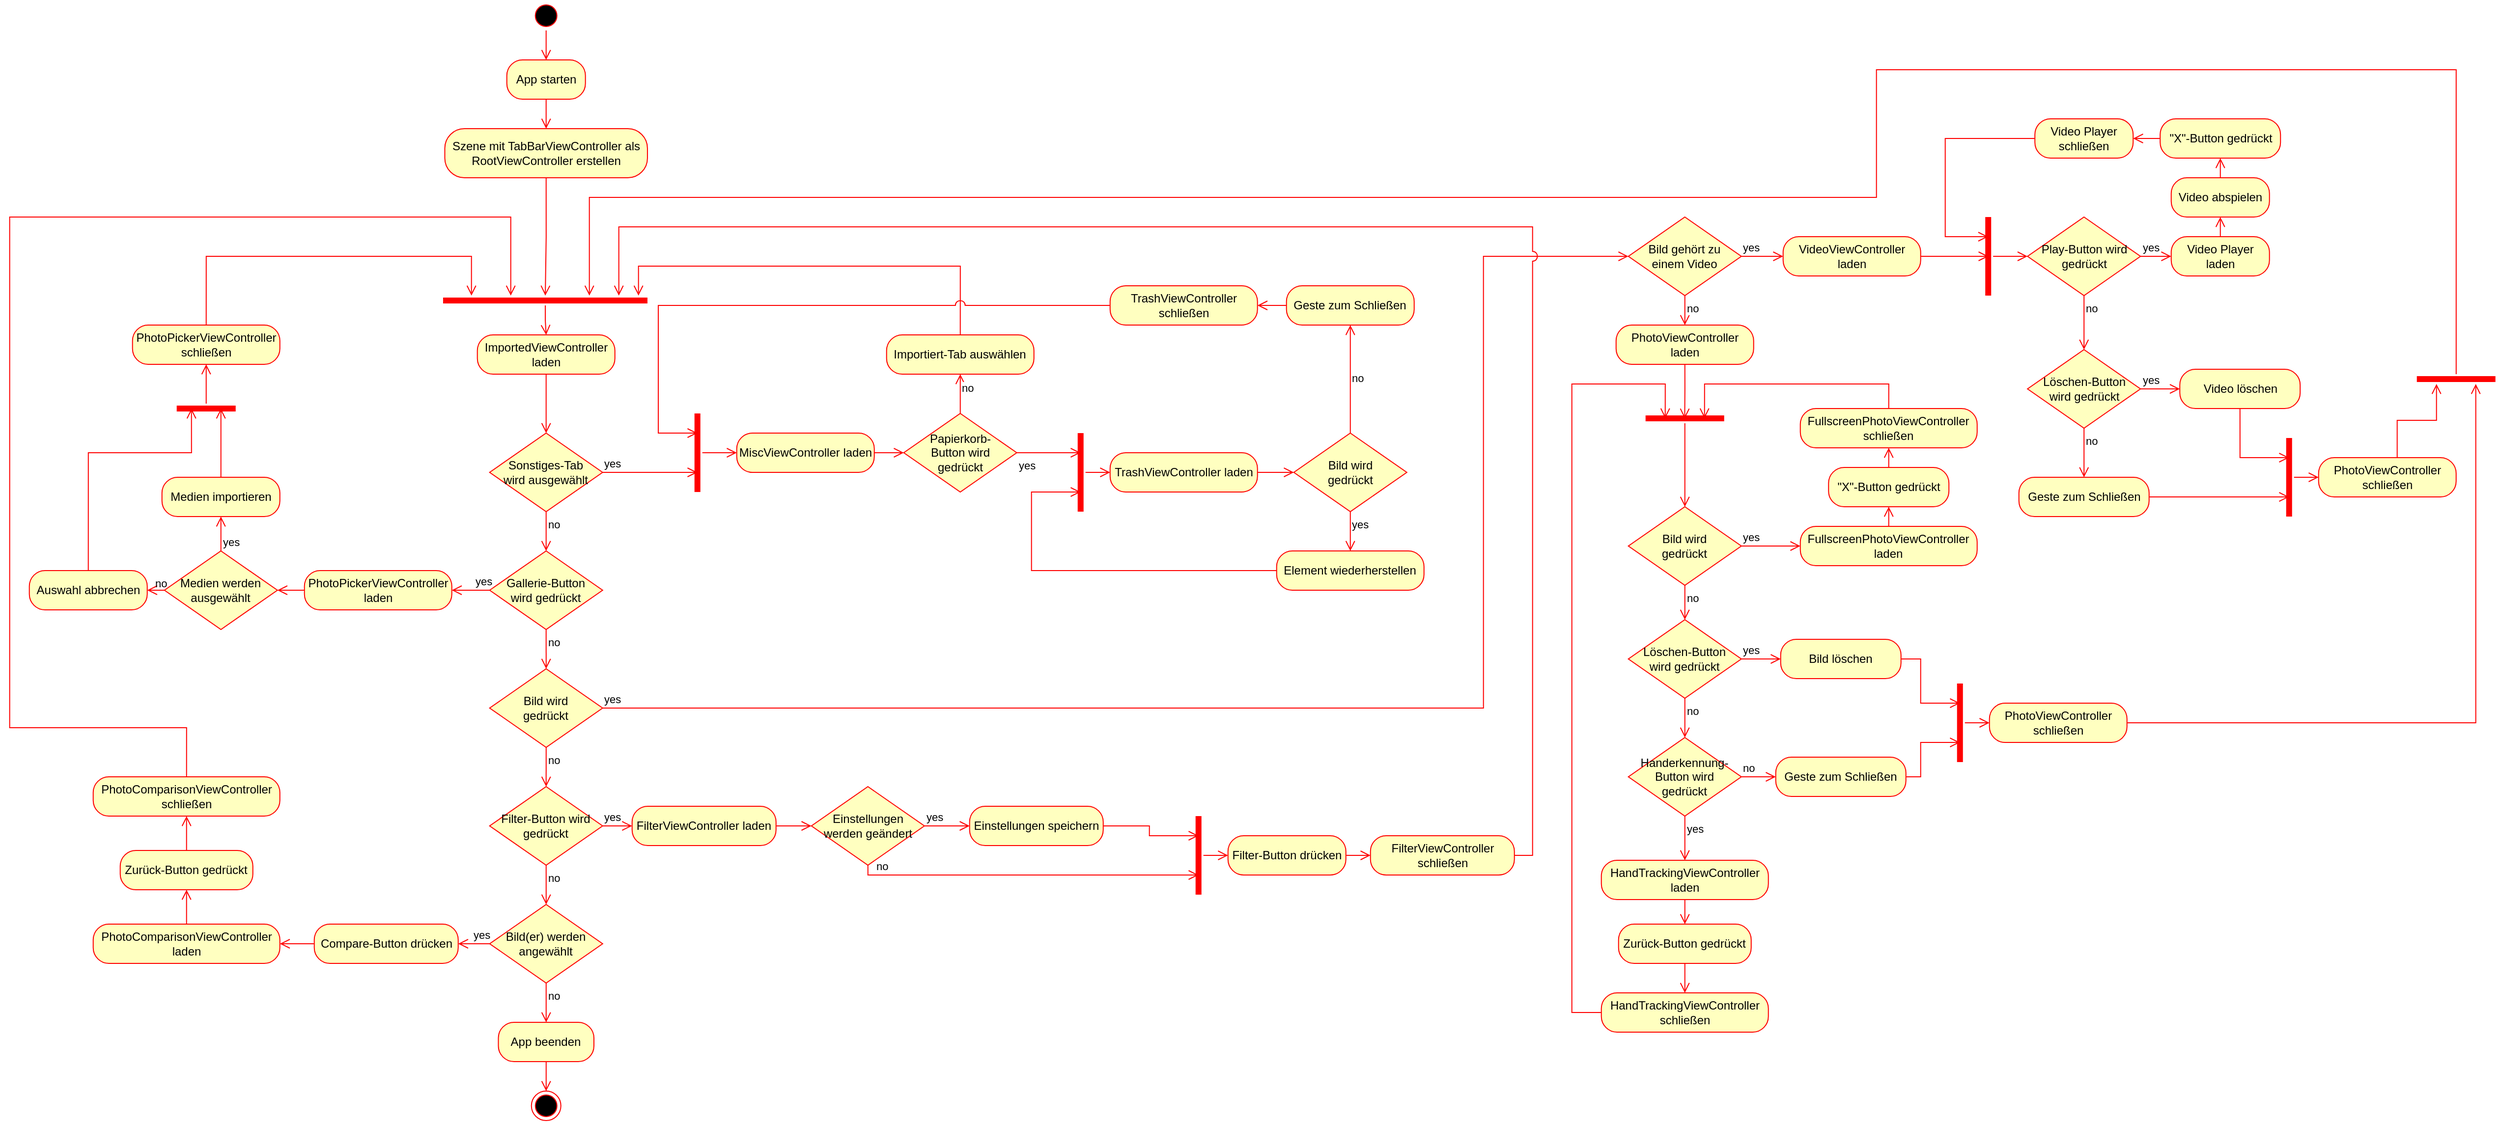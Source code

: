 <mxfile version="22.0.4" type="device">
  <diagram name="Page-1" id="0783ab3e-0a74-02c8-0abd-f7b4e66b4bec">
    <mxGraphModel dx="2868" dy="2630" grid="1" gridSize="10" guides="1" tooltips="1" connect="1" arrows="1" fold="1" page="1" pageScale="1" pageWidth="850" pageHeight="1100" background="none" math="0" shadow="0">
      <root>
        <mxCell id="0" />
        <mxCell id="1" parent="0" />
        <mxCell id="CZPg4X9r4VKvUBCXlL0o-1" value="" style="ellipse;html=1;shape=startState;fillColor=#000000;strokeColor=#ff0000;" vertex="1" parent="1">
          <mxGeometry x="540.85" y="-500" width="30" height="30" as="geometry" />
        </mxCell>
        <mxCell id="CZPg4X9r4VKvUBCXlL0o-3" value="Szene mit TabBarViewController als RootViewController erstellen" style="rounded=1;whiteSpace=wrap;html=1;arcSize=40;fontColor=#000000;fillColor=#ffffc0;strokeColor=#ff0000;" vertex="1" parent="1">
          <mxGeometry x="452.73" y="-370" width="206.25" height="50" as="geometry" />
        </mxCell>
        <mxCell id="CZPg4X9r4VKvUBCXlL0o-5" value="" style="ellipse;html=1;shape=endState;fillColor=#000000;strokeColor=#ff0000;" vertex="1" parent="1">
          <mxGeometry x="540.87" y="610" width="30" height="30" as="geometry" />
        </mxCell>
        <mxCell id="CZPg4X9r4VKvUBCXlL0o-11" value="Sonstiges-Tab wird ausgewählt" style="rhombus;whiteSpace=wrap;html=1;fontColor=#000000;fillColor=#ffffc0;strokeColor=#ff0000;align=center;spacing=12;" vertex="1" parent="1">
          <mxGeometry x="498.35" y="-60" width="115" height="80" as="geometry" />
        </mxCell>
        <mxCell id="CZPg4X9r4VKvUBCXlL0o-16" value="yes" style="edgeStyle=orthogonalEdgeStyle;html=1;align=left;verticalAlign=bottom;endArrow=open;endSize=8;strokeColor=#ff0000;rounded=0;exitX=1;exitY=0.5;exitDx=0;exitDy=0;entryX=0.25;entryY=0.5;entryDx=0;entryDy=0;entryPerimeter=0;" edge="1" source="CZPg4X9r4VKvUBCXlL0o-11" parent="1" target="CZPg4X9r4VKvUBCXlL0o-116">
          <mxGeometry x="-1" relative="1" as="geometry">
            <mxPoint x="669.86" y="-40" as="targetPoint" />
            <mxPoint x="635.86" as="sourcePoint" />
          </mxGeometry>
        </mxCell>
        <mxCell id="CZPg4X9r4VKvUBCXlL0o-17" value="no" style="edgeStyle=orthogonalEdgeStyle;html=1;align=left;verticalAlign=top;endArrow=open;endSize=8;strokeColor=#ff0000;rounded=0;exitX=0.5;exitY=1;exitDx=0;exitDy=0;entryX=0.5;entryY=0;entryDx=0;entryDy=0;" edge="1" source="CZPg4X9r4VKvUBCXlL0o-11" parent="1" target="CZPg4X9r4VKvUBCXlL0o-38">
          <mxGeometry x="-1" relative="1" as="geometry">
            <mxPoint x="555.86" y="50" as="targetPoint" />
            <mxPoint x="545.86" y="70.0" as="sourcePoint" />
          </mxGeometry>
        </mxCell>
        <mxCell id="CZPg4X9r4VKvUBCXlL0o-20" value="ImportedViewController laden" style="rounded=1;whiteSpace=wrap;html=1;arcSize=40;fontColor=#000000;fillColor=#ffffc0;strokeColor=#ff0000;" vertex="1" parent="1">
          <mxGeometry x="485.86" y="-160" width="140" height="40" as="geometry" />
        </mxCell>
        <mxCell id="CZPg4X9r4VKvUBCXlL0o-21" value="" style="edgeStyle=orthogonalEdgeStyle;html=1;verticalAlign=bottom;endArrow=open;endSize=8;strokeColor=#ff0000;rounded=0;entryX=0.5;entryY=0;entryDx=0;entryDy=0;" edge="1" source="CZPg4X9r4VKvUBCXlL0o-20" parent="1" target="CZPg4X9r4VKvUBCXlL0o-11">
          <mxGeometry relative="1" as="geometry">
            <mxPoint x="555.86" y="-10" as="targetPoint" />
          </mxGeometry>
        </mxCell>
        <mxCell id="CZPg4X9r4VKvUBCXlL0o-23" value="MiscViewController laden" style="rounded=1;whiteSpace=wrap;html=1;arcSize=40;fontColor=#000000;fillColor=#ffffc0;strokeColor=#ff0000;" vertex="1" parent="1">
          <mxGeometry x="749.86" y="-60" width="140" height="40" as="geometry" />
        </mxCell>
        <mxCell id="CZPg4X9r4VKvUBCXlL0o-27" value="Bild wird gedrückt" style="rhombus;whiteSpace=wrap;html=1;fontColor=#000000;fillColor=#ffffc0;strokeColor=#ff0000;align=center;spacing=12;" vertex="1" parent="1">
          <mxGeometry x="498.37" y="180" width="115" height="80" as="geometry" />
        </mxCell>
        <mxCell id="CZPg4X9r4VKvUBCXlL0o-28" value="yes" style="edgeStyle=orthogonalEdgeStyle;html=1;align=left;verticalAlign=bottom;endArrow=open;endSize=8;strokeColor=#ff0000;rounded=0;exitX=1;exitY=0.5;exitDx=0;exitDy=0;entryX=0;entryY=0.5;entryDx=0;entryDy=0;jumpStyle=arc;jumpSize=10;" edge="1" parent="1" source="CZPg4X9r4VKvUBCXlL0o-27" target="CZPg4X9r4VKvUBCXlL0o-30">
          <mxGeometry x="-1" relative="1" as="geometry">
            <mxPoint x="675.88" y="200" as="targetPoint" />
            <mxPoint x="635.88" y="270" as="sourcePoint" />
            <Array as="points">
              <mxPoint x="1509.86" y="220" />
              <mxPoint x="1509.86" y="-240" />
            </Array>
          </mxGeometry>
        </mxCell>
        <mxCell id="CZPg4X9r4VKvUBCXlL0o-29" value="no" style="edgeStyle=orthogonalEdgeStyle;html=1;align=left;verticalAlign=top;endArrow=open;endSize=8;strokeColor=#ff0000;rounded=0;exitX=0.5;exitY=1;exitDx=0;exitDy=0;entryX=0.5;entryY=0;entryDx=0;entryDy=0;" edge="1" parent="1" source="CZPg4X9r4VKvUBCXlL0o-27" target="CZPg4X9r4VKvUBCXlL0o-35">
          <mxGeometry x="-1" relative="1" as="geometry">
            <mxPoint x="555.88" y="290" as="targetPoint" />
            <mxPoint x="545.88" y="340" as="sourcePoint" />
          </mxGeometry>
        </mxCell>
        <mxCell id="CZPg4X9r4VKvUBCXlL0o-30" value="Bild gehört zu einem Video" style="rhombus;whiteSpace=wrap;html=1;fontColor=#000000;fillColor=#ffffc0;strokeColor=#ff0000;align=center;spacing=12;" vertex="1" parent="1">
          <mxGeometry x="1657.36" y="-280" width="115" height="80" as="geometry" />
        </mxCell>
        <mxCell id="CZPg4X9r4VKvUBCXlL0o-31" value="yes" style="edgeStyle=orthogonalEdgeStyle;html=1;align=left;verticalAlign=bottom;endArrow=open;endSize=8;strokeColor=#ff0000;rounded=0;exitX=1;exitY=0.5;exitDx=0;exitDy=0;entryX=0;entryY=0.5;entryDx=0;entryDy=0;" edge="1" parent="1" source="CZPg4X9r4VKvUBCXlL0o-30" target="CZPg4X9r4VKvUBCXlL0o-33">
          <mxGeometry x="-1" relative="1" as="geometry">
            <mxPoint x="1864.86" y="-260" as="targetPoint" />
            <mxPoint x="1824.86" y="-190" as="sourcePoint" />
          </mxGeometry>
        </mxCell>
        <mxCell id="CZPg4X9r4VKvUBCXlL0o-32" value="no" style="edgeStyle=orthogonalEdgeStyle;html=1;align=left;verticalAlign=top;endArrow=open;endSize=8;strokeColor=#ff0000;rounded=0;exitX=0.5;exitY=1;exitDx=0;exitDy=0;entryX=0.5;entryY=0;entryDx=0;entryDy=0;" edge="1" parent="1" source="CZPg4X9r4VKvUBCXlL0o-30" target="CZPg4X9r4VKvUBCXlL0o-34">
          <mxGeometry x="-1" relative="1" as="geometry">
            <mxPoint x="1744.86" y="-150" as="targetPoint" />
            <mxPoint x="1734.86" y="-120" as="sourcePoint" />
          </mxGeometry>
        </mxCell>
        <mxCell id="CZPg4X9r4VKvUBCXlL0o-33" value="VideoViewController laden" style="rounded=1;whiteSpace=wrap;html=1;arcSize=40;fontColor=#000000;fillColor=#ffffc0;strokeColor=#ff0000;" vertex="1" parent="1">
          <mxGeometry x="1814.86" y="-260" width="140" height="40" as="geometry" />
        </mxCell>
        <mxCell id="CZPg4X9r4VKvUBCXlL0o-34" value="PhotoViewController laden" style="rounded=1;whiteSpace=wrap;html=1;arcSize=40;fontColor=#000000;fillColor=#ffffc0;strokeColor=#ff0000;" vertex="1" parent="1">
          <mxGeometry x="1644.86" y="-170" width="140" height="40" as="geometry" />
        </mxCell>
        <mxCell id="CZPg4X9r4VKvUBCXlL0o-35" value="Filter-Button wird gedrückt" style="rhombus;whiteSpace=wrap;html=1;fontColor=#000000;fillColor=#ffffc0;strokeColor=#ff0000;align=center;spacing=12;" vertex="1" parent="1">
          <mxGeometry x="498.36" y="300" width="115" height="80" as="geometry" />
        </mxCell>
        <mxCell id="CZPg4X9r4VKvUBCXlL0o-36" value="yes" style="edgeStyle=orthogonalEdgeStyle;html=1;align=left;verticalAlign=bottom;endArrow=open;endSize=8;strokeColor=#ff0000;rounded=0;exitX=1;exitY=0.5;exitDx=0;exitDy=0;entryX=0;entryY=0.5;entryDx=0;entryDy=0;" edge="1" parent="1" source="CZPg4X9r4VKvUBCXlL0o-35" target="CZPg4X9r4VKvUBCXlL0o-45">
          <mxGeometry x="-1" relative="1" as="geometry">
            <mxPoint x="659.86" y="340" as="targetPoint" />
            <mxPoint x="635.86" y="480" as="sourcePoint" />
          </mxGeometry>
        </mxCell>
        <mxCell id="CZPg4X9r4VKvUBCXlL0o-37" value="no" style="edgeStyle=orthogonalEdgeStyle;html=1;align=left;verticalAlign=top;endArrow=open;endSize=8;strokeColor=#ff0000;rounded=0;exitX=0.5;exitY=1;exitDx=0;exitDy=0;entryX=0.5;entryY=0;entryDx=0;entryDy=0;" edge="1" parent="1" source="CZPg4X9r4VKvUBCXlL0o-35" target="CZPg4X9r4VKvUBCXlL0o-109">
          <mxGeometry x="-1" relative="1" as="geometry">
            <mxPoint x="555.86" y="450" as="targetPoint" />
            <mxPoint x="545.86" y="550" as="sourcePoint" />
          </mxGeometry>
        </mxCell>
        <mxCell id="CZPg4X9r4VKvUBCXlL0o-38" value="Gallerie-Button wird gedrückt" style="rhombus;whiteSpace=wrap;html=1;fontColor=#000000;fillColor=#ffffc0;strokeColor=#ff0000;align=center;spacing=12;" vertex="1" parent="1">
          <mxGeometry x="498.35" y="60" width="115" height="80" as="geometry" />
        </mxCell>
        <mxCell id="CZPg4X9r4VKvUBCXlL0o-39" value="yes" style="edgeStyle=orthogonalEdgeStyle;html=1;align=left;verticalAlign=bottom;endArrow=open;endSize=8;strokeColor=#ff0000;rounded=0;exitX=0;exitY=0.5;exitDx=0;exitDy=0;entryX=1;entryY=0.5;entryDx=0;entryDy=0;" edge="1" parent="1" source="CZPg4X9r4VKvUBCXlL0o-38" target="CZPg4X9r4VKvUBCXlL0o-41">
          <mxGeometry x="-0.143" relative="1" as="geometry">
            <mxPoint x="445.85" y="100" as="targetPoint" />
            <mxPoint x="635.85" y="200" as="sourcePoint" />
            <Array as="points" />
            <mxPoint as="offset" />
          </mxGeometry>
        </mxCell>
        <mxCell id="CZPg4X9r4VKvUBCXlL0o-40" value="no" style="edgeStyle=orthogonalEdgeStyle;html=1;align=left;verticalAlign=top;endArrow=open;endSize=8;strokeColor=#ff0000;rounded=0;exitX=0.5;exitY=1;exitDx=0;exitDy=0;entryX=0.5;entryY=0;entryDx=0;entryDy=0;" edge="1" parent="1" source="CZPg4X9r4VKvUBCXlL0o-38" target="CZPg4X9r4VKvUBCXlL0o-27">
          <mxGeometry x="-1" relative="1" as="geometry">
            <mxPoint x="555.85" y="170" as="targetPoint" />
            <mxPoint x="545.85" y="270" as="sourcePoint" />
          </mxGeometry>
        </mxCell>
        <mxCell id="CZPg4X9r4VKvUBCXlL0o-41" value="PhotoPickerViewController laden" style="rounded=1;whiteSpace=wrap;html=1;arcSize=40;fontColor=#000000;fillColor=#ffffc0;strokeColor=#ff0000;" vertex="1" parent="1">
          <mxGeometry x="309.86" y="80" width="150" height="40" as="geometry" />
        </mxCell>
        <mxCell id="CZPg4X9r4VKvUBCXlL0o-42" value="App starten" style="rounded=1;whiteSpace=wrap;html=1;arcSize=40;fontColor=#000000;fillColor=#ffffc0;strokeColor=#ff0000;" vertex="1" parent="1">
          <mxGeometry x="515.85" y="-440" width="80" height="40" as="geometry" />
        </mxCell>
        <mxCell id="CZPg4X9r4VKvUBCXlL0o-45" value="FilterViewController laden" style="rounded=1;whiteSpace=wrap;html=1;arcSize=40;fontColor=#000000;fillColor=#ffffc0;strokeColor=#ff0000;" vertex="1" parent="1">
          <mxGeometry x="643.36" y="320" width="146.5" height="40" as="geometry" />
        </mxCell>
        <mxCell id="CZPg4X9r4VKvUBCXlL0o-46" value="App beenden" style="rounded=1;whiteSpace=wrap;html=1;arcSize=40;fontColor=#000000;fillColor=#ffffc0;strokeColor=#ff0000;" vertex="1" parent="1">
          <mxGeometry x="507.25" y="540" width="97.25" height="40" as="geometry" />
        </mxCell>
        <mxCell id="CZPg4X9r4VKvUBCXlL0o-47" value="" style="edgeStyle=orthogonalEdgeStyle;html=1;verticalAlign=bottom;endArrow=open;endSize=8;strokeColor=#ff0000;rounded=0;entryX=0.5;entryY=0;entryDx=0;entryDy=0;exitX=0.5;exitY=1;exitDx=0;exitDy=0;" edge="1" parent="1" source="CZPg4X9r4VKvUBCXlL0o-46" target="CZPg4X9r4VKvUBCXlL0o-5">
          <mxGeometry relative="1" as="geometry">
            <mxPoint x="555.53" y="620" as="targetPoint" />
            <mxPoint x="555.53" y="590" as="sourcePoint" />
            <Array as="points" />
          </mxGeometry>
        </mxCell>
        <mxCell id="CZPg4X9r4VKvUBCXlL0o-54" value="Papierkorb-Button wird gedrückt" style="rhombus;whiteSpace=wrap;html=1;fontColor=#000000;fillColor=#ffffc0;strokeColor=#ff0000;align=center;spacing=12;" vertex="1" parent="1">
          <mxGeometry x="919.86" y="-80" width="115" height="80" as="geometry" />
        </mxCell>
        <mxCell id="CZPg4X9r4VKvUBCXlL0o-55" value="no" style="edgeStyle=orthogonalEdgeStyle;html=1;align=left;verticalAlign=bottom;endArrow=open;endSize=8;strokeColor=#ff0000;rounded=0;exitX=0.5;exitY=0;exitDx=0;exitDy=0;entryX=0.5;entryY=1;entryDx=0;entryDy=0;" edge="1" parent="1" source="CZPg4X9r4VKvUBCXlL0o-54" target="CZPg4X9r4VKvUBCXlL0o-58">
          <mxGeometry x="-0.143" relative="1" as="geometry">
            <mxPoint x="1019.86" y="-180" as="targetPoint" />
            <mxPoint x="1099.86" y="30" as="sourcePoint" />
            <Array as="points" />
            <mxPoint as="offset" />
          </mxGeometry>
        </mxCell>
        <mxCell id="CZPg4X9r4VKvUBCXlL0o-56" value="yes" style="edgeStyle=orthogonalEdgeStyle;html=1;align=left;verticalAlign=top;endArrow=open;endSize=8;strokeColor=#ff0000;rounded=0;exitX=1;exitY=0.5;exitDx=0;exitDy=0;entryX=0.75;entryY=0.5;entryDx=0;entryDy=0;entryPerimeter=0;" edge="1" parent="1" source="CZPg4X9r4VKvUBCXlL0o-54" target="CZPg4X9r4VKvUBCXlL0o-131">
          <mxGeometry x="-1" relative="1" as="geometry">
            <mxPoint x="1089.86" y="-40" as="targetPoint" />
            <mxPoint x="1009.86" y="100" as="sourcePoint" />
          </mxGeometry>
        </mxCell>
        <mxCell id="CZPg4X9r4VKvUBCXlL0o-57" value="" style="edgeStyle=orthogonalEdgeStyle;html=1;verticalAlign=bottom;endArrow=open;endSize=8;strokeColor=#ff0000;rounded=0;entryX=0;entryY=0.5;entryDx=0;entryDy=0;exitX=1;exitY=0.5;exitDx=0;exitDy=0;" edge="1" parent="1" source="CZPg4X9r4VKvUBCXlL0o-23" target="CZPg4X9r4VKvUBCXlL0o-54">
          <mxGeometry relative="1" as="geometry">
            <mxPoint x="933.86" y="-20" as="targetPoint" />
            <mxPoint x="933.86" y="-50" as="sourcePoint" />
          </mxGeometry>
        </mxCell>
        <mxCell id="CZPg4X9r4VKvUBCXlL0o-58" value="Importiert-Tab auswählen" style="rounded=1;whiteSpace=wrap;html=1;arcSize=40;fontColor=#000000;fillColor=#ffffc0;strokeColor=#ff0000;" vertex="1" parent="1">
          <mxGeometry x="902.36" y="-160" width="150" height="40" as="geometry" />
        </mxCell>
        <mxCell id="CZPg4X9r4VKvUBCXlL0o-59" value="TrashViewController laden" style="rounded=1;whiteSpace=wrap;html=1;arcSize=40;fontColor=#000000;fillColor=#ffffc0;strokeColor=#ff0000;" vertex="1" parent="1">
          <mxGeometry x="1129.86" y="-40" width="150" height="40" as="geometry" />
        </mxCell>
        <mxCell id="CZPg4X9r4VKvUBCXlL0o-66" value="" style="edgeStyle=orthogonalEdgeStyle;html=1;verticalAlign=bottom;endArrow=open;endSize=8;strokeColor=#ff0000;rounded=0;exitX=0.5;exitY=1;exitDx=0;exitDy=0;entryX=0.5;entryY=0;entryDx=0;entryDy=0;" edge="1" parent="1" source="CZPg4X9r4VKvUBCXlL0o-42" target="CZPg4X9r4VKvUBCXlL0o-3">
          <mxGeometry relative="1" as="geometry">
            <mxPoint x="479.86" y="-380" as="targetPoint" />
            <mxPoint x="479.86" y="-410" as="sourcePoint" />
          </mxGeometry>
        </mxCell>
        <mxCell id="CZPg4X9r4VKvUBCXlL0o-67" value="" style="edgeStyle=orthogonalEdgeStyle;html=1;verticalAlign=bottom;endArrow=open;endSize=8;strokeColor=#ff0000;rounded=0;exitX=0.5;exitY=1;exitDx=0;exitDy=0;entryX=0.5;entryY=0;entryDx=0;entryDy=0;" edge="1" parent="1" source="CZPg4X9r4VKvUBCXlL0o-1" target="CZPg4X9r4VKvUBCXlL0o-42">
          <mxGeometry relative="1" as="geometry">
            <mxPoint x="479.69" y="-470" as="targetPoint" />
            <mxPoint x="479.69" y="-520" as="sourcePoint" />
          </mxGeometry>
        </mxCell>
        <mxCell id="CZPg4X9r4VKvUBCXlL0o-68" value="" style="shape=line;html=1;strokeWidth=6;strokeColor=#ff0000;" vertex="1" parent="1">
          <mxGeometry x="450.97" y="-200" width="208.01" height="10" as="geometry" />
        </mxCell>
        <mxCell id="CZPg4X9r4VKvUBCXlL0o-69" value="" style="edgeStyle=orthogonalEdgeStyle;html=1;verticalAlign=bottom;endArrow=open;endSize=8;strokeColor=#ff0000;rounded=0;entryX=0.5;entryY=0;entryDx=0;entryDy=0;" edge="1" source="CZPg4X9r4VKvUBCXlL0o-68" parent="1" target="CZPg4X9r4VKvUBCXlL0o-20">
          <mxGeometry relative="1" as="geometry">
            <mxPoint x="350.86" y="-90" as="targetPoint" />
          </mxGeometry>
        </mxCell>
        <mxCell id="CZPg4X9r4VKvUBCXlL0o-73" value="" style="edgeStyle=orthogonalEdgeStyle;html=1;verticalAlign=bottom;endArrow=open;endSize=8;strokeColor=#ff0000;rounded=0;exitX=0.5;exitY=1;exitDx=0;exitDy=0;" edge="1" parent="1" source="CZPg4X9r4VKvUBCXlL0o-3" target="CZPg4X9r4VKvUBCXlL0o-68">
          <mxGeometry relative="1" as="geometry">
            <mxPoint x="499.86" y="-220" as="targetPoint" />
            <mxPoint x="519.86" y="-270" as="sourcePoint" />
          </mxGeometry>
        </mxCell>
        <mxCell id="CZPg4X9r4VKvUBCXlL0o-74" value="Medien werden ausgewählt" style="rhombus;whiteSpace=wrap;html=1;fontColor=#000000;fillColor=#ffffc0;strokeColor=#ff0000;align=center;spacing=12;" vertex="1" parent="1">
          <mxGeometry x="167.36" y="60" width="115" height="80" as="geometry" />
        </mxCell>
        <mxCell id="CZPg4X9r4VKvUBCXlL0o-75" value="yes" style="edgeStyle=orthogonalEdgeStyle;html=1;align=left;verticalAlign=bottom;endArrow=open;endSize=8;strokeColor=#ff0000;rounded=0;entryX=0.5;entryY=1;entryDx=0;entryDy=0;exitX=0.5;exitY=0;exitDx=0;exitDy=0;" edge="1" parent="1" source="CZPg4X9r4VKvUBCXlL0o-74" target="CZPg4X9r4VKvUBCXlL0o-80">
          <mxGeometry x="-1" relative="1" as="geometry">
            <mxPoint x="244.35" y="40" as="targetPoint" />
            <mxPoint x="216.85" y="-10" as="sourcePoint" />
          </mxGeometry>
        </mxCell>
        <mxCell id="CZPg4X9r4VKvUBCXlL0o-76" value="no" style="edgeStyle=orthogonalEdgeStyle;html=1;align=left;verticalAlign=top;endArrow=open;endSize=8;strokeColor=#ff0000;rounded=0;exitX=0;exitY=0.5;exitDx=0;exitDy=0;entryX=1;entryY=0.5;entryDx=0;entryDy=0;labelBackgroundColor=none;" edge="1" parent="1" source="CZPg4X9r4VKvUBCXlL0o-74" target="CZPg4X9r4VKvUBCXlL0o-78">
          <mxGeometry x="0.333" y="-20" relative="1" as="geometry">
            <mxPoint x="39.85" y="100" as="targetPoint" />
            <mxPoint x="112.35" y="100" as="sourcePoint" />
            <mxPoint as="offset" />
          </mxGeometry>
        </mxCell>
        <mxCell id="CZPg4X9r4VKvUBCXlL0o-77" value="" style="edgeStyle=orthogonalEdgeStyle;html=1;verticalAlign=bottom;endArrow=open;endSize=8;strokeColor=#ff0000;rounded=0;entryX=1;entryY=0.5;entryDx=0;entryDy=0;exitX=0;exitY=0.5;exitDx=0;exitDy=0;" edge="1" parent="1" source="CZPg4X9r4VKvUBCXlL0o-41" target="CZPg4X9r4VKvUBCXlL0o-74">
          <mxGeometry relative="1" as="geometry">
            <mxPoint x="269.85" y="120" as="targetPoint" />
            <mxPoint x="269.85" y="80" as="sourcePoint" />
          </mxGeometry>
        </mxCell>
        <mxCell id="CZPg4X9r4VKvUBCXlL0o-78" value="Auswahl abbrechen" style="rounded=1;whiteSpace=wrap;html=1;arcSize=40;fontColor=#000000;fillColor=#ffffc0;strokeColor=#ff0000;" vertex="1" parent="1">
          <mxGeometry x="29.86" y="80" width="120" height="40" as="geometry" />
        </mxCell>
        <mxCell id="CZPg4X9r4VKvUBCXlL0o-80" value="Medien importieren" style="rounded=1;whiteSpace=wrap;html=1;arcSize=40;fontColor=#000000;fillColor=#ffffc0;strokeColor=#ff0000;" vertex="1" parent="1">
          <mxGeometry x="164.86" y="-15" width="120" height="40" as="geometry" />
        </mxCell>
        <mxCell id="CZPg4X9r4VKvUBCXlL0o-81" value="" style="edgeStyle=orthogonalEdgeStyle;html=1;verticalAlign=bottom;endArrow=open;endSize=8;strokeColor=#ff0000;rounded=0;exitX=0.5;exitY=0;exitDx=0;exitDy=0;entryX=0.75;entryY=0.5;entryDx=0;entryDy=0;entryPerimeter=0;" edge="1" parent="1" source="CZPg4X9r4VKvUBCXlL0o-80" target="CZPg4X9r4VKvUBCXlL0o-163">
          <mxGeometry relative="1" as="geometry">
            <mxPoint x="227.86" y="-70" as="targetPoint" />
            <mxPoint x="187.06" y="40" as="sourcePoint" />
          </mxGeometry>
        </mxCell>
        <mxCell id="CZPg4X9r4VKvUBCXlL0o-82" value="" style="edgeStyle=orthogonalEdgeStyle;html=1;verticalAlign=bottom;endArrow=open;endSize=8;strokeColor=#ff0000;rounded=0;exitX=0.5;exitY=0;exitDx=0;exitDy=0;entryX=0.25;entryY=0.5;entryDx=0;entryDy=0;entryPerimeter=0;" edge="1" parent="1" source="CZPg4X9r4VKvUBCXlL0o-78" target="CZPg4X9r4VKvUBCXlL0o-163">
          <mxGeometry relative="1" as="geometry">
            <mxPoint x="199.86" y="-70" as="targetPoint" />
            <mxPoint x="-130.14" y="170" as="sourcePoint" />
            <Array as="points">
              <mxPoint x="89.86" y="-40" />
              <mxPoint x="194.86" y="-40" />
            </Array>
          </mxGeometry>
        </mxCell>
        <mxCell id="CZPg4X9r4VKvUBCXlL0o-83" value="" style="edgeStyle=orthogonalEdgeStyle;html=1;verticalAlign=bottom;endArrow=open;endSize=8;strokeColor=#ff0000;rounded=0;exitX=1;exitY=0.5;exitDx=0;exitDy=0;jumpStyle=arc;jumpSize=10;" edge="1" parent="1" source="CZPg4X9r4VKvUBCXlL0o-159" target="CZPg4X9r4VKvUBCXlL0o-68">
          <mxGeometry relative="1" as="geometry">
            <mxPoint x="1079.86" y="-180" as="targetPoint" />
            <mxPoint x="1239.86" y="-180" as="sourcePoint" />
            <Array as="points">
              <mxPoint x="1559.86" y="370" />
              <mxPoint x="1559.86" y="-270" />
              <mxPoint x="629.86" y="-270" />
            </Array>
          </mxGeometry>
        </mxCell>
        <mxCell id="CZPg4X9r4VKvUBCXlL0o-85" value="Einstellungen speichern" style="rounded=1;whiteSpace=wrap;html=1;arcSize=40;fontColor=#000000;fillColor=#ffffc0;strokeColor=#ff0000;" vertex="1" parent="1">
          <mxGeometry x="986.86" y="320" width="136" height="40" as="geometry" />
        </mxCell>
        <mxCell id="CZPg4X9r4VKvUBCXlL0o-86" value="Filter-Button drücken" style="rounded=1;whiteSpace=wrap;html=1;arcSize=40;fontColor=#000000;fillColor=#ffffc0;strokeColor=#ff0000;" vertex="1" parent="1">
          <mxGeometry x="1249.86" y="350" width="120" height="40" as="geometry" />
        </mxCell>
        <mxCell id="CZPg4X9r4VKvUBCXlL0o-90" value="Einstellungen werden geändert" style="rhombus;whiteSpace=wrap;html=1;fontColor=#000000;fillColor=#ffffc0;strokeColor=#ff0000;align=center;spacing=12;" vertex="1" parent="1">
          <mxGeometry x="825.86" y="300" width="115" height="80" as="geometry" />
        </mxCell>
        <mxCell id="CZPg4X9r4VKvUBCXlL0o-91" value="yes" style="edgeStyle=orthogonalEdgeStyle;html=1;align=left;verticalAlign=bottom;endArrow=open;endSize=8;strokeColor=#ff0000;rounded=0;exitX=1;exitY=0.5;exitDx=0;exitDy=0;entryX=0;entryY=0.5;entryDx=0;entryDy=0;" edge="1" parent="1" source="CZPg4X9r4VKvUBCXlL0o-90" target="CZPg4X9r4VKvUBCXlL0o-85">
          <mxGeometry x="-1" relative="1" as="geometry">
            <mxPoint x="971.36" y="360" as="targetPoint" />
            <mxPoint x="963.36" y="500" as="sourcePoint" />
          </mxGeometry>
        </mxCell>
        <mxCell id="CZPg4X9r4VKvUBCXlL0o-99" value="" style="shape=line;html=1;strokeWidth=6;strokeColor=#ff0000;rotation=90;" vertex="1" parent="1">
          <mxGeometry x="1179.86" y="365" width="80" height="10" as="geometry" />
        </mxCell>
        <mxCell id="CZPg4X9r4VKvUBCXlL0o-102" value="" style="edgeStyle=orthogonalEdgeStyle;html=1;verticalAlign=bottom;endArrow=open;endSize=8;strokeColor=#ff0000;rounded=0;entryX=0;entryY=0.5;entryDx=0;entryDy=0;" edge="1" source="CZPg4X9r4VKvUBCXlL0o-99" parent="1" target="CZPg4X9r4VKvUBCXlL0o-86">
          <mxGeometry relative="1" as="geometry">
            <mxPoint x="1115.86" y="470" as="targetPoint" />
            <mxPoint x="1219.86" y="360" as="sourcePoint" />
          </mxGeometry>
        </mxCell>
        <mxCell id="CZPg4X9r4VKvUBCXlL0o-105" value="" style="edgeStyle=orthogonalEdgeStyle;html=1;verticalAlign=bottom;endArrow=open;endSize=8;strokeColor=#ff0000;rounded=0;entryX=0.25;entryY=0.5;entryDx=0;entryDy=0;entryPerimeter=0;exitX=1;exitY=0.5;exitDx=0;exitDy=0;" edge="1" parent="1" source="CZPg4X9r4VKvUBCXlL0o-85" target="CZPg4X9r4VKvUBCXlL0o-99">
          <mxGeometry relative="1" as="geometry">
            <mxPoint x="1194.86" y="350" as="targetPoint" />
            <mxPoint x="1139.86" y="330" as="sourcePoint" />
            <Array as="points">
              <mxPoint x="1169.86" y="340" />
              <mxPoint x="1169.86" y="350" />
            </Array>
          </mxGeometry>
        </mxCell>
        <mxCell id="CZPg4X9r4VKvUBCXlL0o-107" value="no" style="edgeStyle=orthogonalEdgeStyle;html=1;align=left;verticalAlign=bottom;endArrow=open;endSize=8;strokeColor=#ff0000;rounded=0;exitX=0.5;exitY=1;exitDx=0;exitDy=0;entryX=0.75;entryY=0.5;entryDx=0;entryDy=0;entryPerimeter=0;" edge="1" parent="1" source="CZPg4X9r4VKvUBCXlL0o-90" target="CZPg4X9r4VKvUBCXlL0o-99">
          <mxGeometry x="-0.905" relative="1" as="geometry">
            <mxPoint x="1175.86" y="390" as="targetPoint" />
            <mxPoint x="1129.86" y="390" as="sourcePoint" />
            <mxPoint as="offset" />
          </mxGeometry>
        </mxCell>
        <mxCell id="CZPg4X9r4VKvUBCXlL0o-108" value="" style="edgeStyle=orthogonalEdgeStyle;html=1;verticalAlign=bottom;endArrow=open;endSize=8;strokeColor=#ff0000;rounded=0;entryX=0;entryY=0.5;entryDx=0;entryDy=0;exitX=1;exitY=0.5;exitDx=0;exitDy=0;" edge="1" parent="1" source="CZPg4X9r4VKvUBCXlL0o-45" target="CZPg4X9r4VKvUBCXlL0o-90">
          <mxGeometry relative="1" as="geometry">
            <mxPoint x="820.86" y="380" as="targetPoint" />
            <mxPoint x="795.86" y="380" as="sourcePoint" />
          </mxGeometry>
        </mxCell>
        <mxCell id="CZPg4X9r4VKvUBCXlL0o-109" value="Bild(er) werden angewählt" style="rhombus;whiteSpace=wrap;html=1;fontColor=#000000;fillColor=#ffffc0;strokeColor=#ff0000;align=center;spacing=12;" vertex="1" parent="1">
          <mxGeometry x="498.37" y="420" width="115" height="80" as="geometry" />
        </mxCell>
        <mxCell id="CZPg4X9r4VKvUBCXlL0o-110" value="yes" style="edgeStyle=orthogonalEdgeStyle;html=1;align=left;verticalAlign=bottom;endArrow=open;endSize=8;strokeColor=#ff0000;rounded=0;exitX=0;exitY=0.5;exitDx=0;exitDy=0;entryX=1;entryY=0.5;entryDx=0;entryDy=0;" edge="1" parent="1" source="CZPg4X9r4VKvUBCXlL0o-109" target="CZPg4X9r4VKvUBCXlL0o-112">
          <mxGeometry x="0.157" relative="1" as="geometry">
            <mxPoint x="643.86" y="520" as="targetPoint" />
            <mxPoint x="635.86" y="660" as="sourcePoint" />
            <mxPoint as="offset" />
          </mxGeometry>
        </mxCell>
        <mxCell id="CZPg4X9r4VKvUBCXlL0o-111" value="no" style="edgeStyle=orthogonalEdgeStyle;html=1;align=left;verticalAlign=top;endArrow=open;endSize=8;strokeColor=#ff0000;rounded=0;exitX=0.5;exitY=1;exitDx=0;exitDy=0;entryX=0.5;entryY=0;entryDx=0;entryDy=0;" edge="1" parent="1" source="CZPg4X9r4VKvUBCXlL0o-109" target="CZPg4X9r4VKvUBCXlL0o-46">
          <mxGeometry x="-1" relative="1" as="geometry">
            <mxPoint x="555.86" y="630" as="targetPoint" />
            <mxPoint x="545.86" y="730" as="sourcePoint" />
          </mxGeometry>
        </mxCell>
        <mxCell id="CZPg4X9r4VKvUBCXlL0o-112" value="Compare-Button drücken" style="rounded=1;whiteSpace=wrap;html=1;arcSize=40;fontColor=#000000;fillColor=#ffffc0;strokeColor=#ff0000;" vertex="1" parent="1">
          <mxGeometry x="319.86" y="440" width="146.5" height="40" as="geometry" />
        </mxCell>
        <mxCell id="CZPg4X9r4VKvUBCXlL0o-113" value="PhotoComparisonViewController laden" style="rounded=1;whiteSpace=wrap;html=1;arcSize=40;fontColor=#000000;fillColor=#ffffc0;strokeColor=#ff0000;" vertex="1" parent="1">
          <mxGeometry x="94.86" y="440" width="190" height="40" as="geometry" />
        </mxCell>
        <mxCell id="CZPg4X9r4VKvUBCXlL0o-114" value="" style="edgeStyle=orthogonalEdgeStyle;html=1;verticalAlign=bottom;endArrow=open;endSize=8;strokeColor=#ff0000;rounded=0;entryX=1;entryY=0.5;entryDx=0;entryDy=0;exitX=0;exitY=0.5;exitDx=0;exitDy=0;" edge="1" parent="1" source="CZPg4X9r4VKvUBCXlL0o-112" target="CZPg4X9r4VKvUBCXlL0o-113">
          <mxGeometry relative="1" as="geometry">
            <mxPoint x="282.36" y="410" as="targetPoint" />
            <mxPoint x="99.86" y="520" as="sourcePoint" />
          </mxGeometry>
        </mxCell>
        <mxCell id="CZPg4X9r4VKvUBCXlL0o-115" value="" style="edgeStyle=orthogonalEdgeStyle;html=1;verticalAlign=bottom;endArrow=open;endSize=8;strokeColor=#ff0000;rounded=0;exitX=0.5;exitY=0;exitDx=0;exitDy=0;" edge="1" parent="1" source="CZPg4X9r4VKvUBCXlL0o-58" target="CZPg4X9r4VKvUBCXlL0o-68">
          <mxGeometry relative="1" as="geometry">
            <mxPoint x="825.86" y="-220" as="targetPoint" />
            <mxPoint x="825.86" y="-250" as="sourcePoint" />
            <Array as="points">
              <mxPoint x="977.86" y="-230" />
              <mxPoint x="649.86" y="-230" />
            </Array>
          </mxGeometry>
        </mxCell>
        <mxCell id="CZPg4X9r4VKvUBCXlL0o-116" value="" style="shape=line;html=1;strokeWidth=6;strokeColor=#ff0000;rotation=-90;" vertex="1" parent="1">
          <mxGeometry x="669.86" y="-45" width="80" height="10" as="geometry" />
        </mxCell>
        <mxCell id="CZPg4X9r4VKvUBCXlL0o-119" value="" style="edgeStyle=orthogonalEdgeStyle;html=1;verticalAlign=bottom;endArrow=open;endSize=8;strokeColor=#ff0000;rounded=0;entryX=0;entryY=0.5;entryDx=0;entryDy=0;" edge="1" parent="1" source="CZPg4X9r4VKvUBCXlL0o-116" target="CZPg4X9r4VKvUBCXlL0o-23">
          <mxGeometry relative="1" as="geometry">
            <mxPoint x="716.31" y="-100" as="targetPoint" />
            <mxPoint x="716.31" y="-140" as="sourcePoint" />
          </mxGeometry>
        </mxCell>
        <mxCell id="CZPg4X9r4VKvUBCXlL0o-120" value="Bild wird gedrückt" style="rhombus;whiteSpace=wrap;html=1;fontColor=#000000;fillColor=#ffffc0;strokeColor=#ff0000;align=center;spacing=12;" vertex="1" parent="1">
          <mxGeometry x="1316.86" y="-60" width="115" height="80" as="geometry" />
        </mxCell>
        <mxCell id="CZPg4X9r4VKvUBCXlL0o-121" value="no" style="edgeStyle=orthogonalEdgeStyle;html=1;align=left;verticalAlign=bottom;endArrow=open;endSize=8;strokeColor=#ff0000;rounded=0;exitX=0.5;exitY=0;exitDx=0;exitDy=0;entryX=0.5;entryY=1;entryDx=0;entryDy=0;" edge="1" parent="1" source="CZPg4X9r4VKvUBCXlL0o-120" target="CZPg4X9r4VKvUBCXlL0o-126">
          <mxGeometry x="-0.143" relative="1" as="geometry">
            <mxPoint x="1374.86" y="-120" as="targetPoint" />
            <mxPoint x="1496.86" y="30" as="sourcePoint" />
            <Array as="points" />
            <mxPoint as="offset" />
          </mxGeometry>
        </mxCell>
        <mxCell id="CZPg4X9r4VKvUBCXlL0o-122" value="yes" style="edgeStyle=orthogonalEdgeStyle;html=1;align=left;verticalAlign=top;endArrow=open;endSize=8;strokeColor=#ff0000;rounded=0;exitX=0.5;exitY=1;exitDx=0;exitDy=0;entryX=0.5;entryY=0;entryDx=0;entryDy=0;" edge="1" parent="1" source="CZPg4X9r4VKvUBCXlL0o-120" target="CZPg4X9r4VKvUBCXlL0o-123">
          <mxGeometry x="-1" relative="1" as="geometry">
            <mxPoint x="1459.86" y="-20" as="targetPoint" />
            <mxPoint x="1406.86" y="120" as="sourcePoint" />
          </mxGeometry>
        </mxCell>
        <mxCell id="CZPg4X9r4VKvUBCXlL0o-123" value="Element wiederherstellen" style="rounded=1;whiteSpace=wrap;html=1;arcSize=40;fontColor=#000000;fillColor=#ffffc0;strokeColor=#ff0000;" vertex="1" parent="1">
          <mxGeometry x="1299.36" y="60" width="150" height="40" as="geometry" />
        </mxCell>
        <mxCell id="CZPg4X9r4VKvUBCXlL0o-124" value="" style="edgeStyle=orthogonalEdgeStyle;html=1;verticalAlign=bottom;endArrow=open;endSize=8;strokeColor=#ff0000;rounded=0;exitX=1;exitY=0.5;exitDx=0;exitDy=0;entryX=0;entryY=0.5;entryDx=0;entryDy=0;" edge="1" parent="1" source="CZPg4X9r4VKvUBCXlL0o-59" target="CZPg4X9r4VKvUBCXlL0o-120">
          <mxGeometry relative="1" as="geometry">
            <mxPoint x="1295.86" y="40" as="targetPoint" />
            <mxPoint x="1290.86" y="40" as="sourcePoint" />
          </mxGeometry>
        </mxCell>
        <mxCell id="CZPg4X9r4VKvUBCXlL0o-125" value="" style="edgeStyle=orthogonalEdgeStyle;html=1;verticalAlign=bottom;endArrow=open;endSize=8;strokeColor=#ff0000;rounded=0;entryX=0.25;entryY=0.5;entryDx=0;entryDy=0;exitX=0;exitY=0.5;exitDx=0;exitDy=0;entryPerimeter=0;" edge="1" parent="1" source="CZPg4X9r4VKvUBCXlL0o-123" target="CZPg4X9r4VKvUBCXlL0o-131">
          <mxGeometry relative="1" as="geometry">
            <mxPoint x="1584.86" y="70" as="targetPoint" />
            <mxPoint x="1549.86" y="70" as="sourcePoint" />
            <Array as="points">
              <mxPoint x="1049.86" y="80" />
              <mxPoint x="1049.86" />
            </Array>
          </mxGeometry>
        </mxCell>
        <mxCell id="CZPg4X9r4VKvUBCXlL0o-126" value="Geste zum Schließen" style="rounded=1;whiteSpace=wrap;html=1;arcSize=40;fontColor=#000000;fillColor=#ffffc0;strokeColor=#ff0000;" vertex="1" parent="1">
          <mxGeometry x="1309.36" y="-210" width="130" height="40" as="geometry" />
        </mxCell>
        <mxCell id="CZPg4X9r4VKvUBCXlL0o-129" value="" style="edgeStyle=elbowEdgeStyle;html=1;verticalAlign=bottom;endArrow=open;endSize=8;strokeColor=#ff0000;rounded=0;shadow=0;jumpStyle=arc;exitX=0;exitY=0.5;exitDx=0;exitDy=0;entryX=0.75;entryY=0.5;entryDx=0;entryDy=0;entryPerimeter=0;jumpSize=10;" edge="1" parent="1" source="CZPg4X9r4VKvUBCXlL0o-157" target="CZPg4X9r4VKvUBCXlL0o-116">
          <mxGeometry relative="1" as="geometry">
            <mxPoint x="859.86" y="-190" as="targetPoint" />
            <mxPoint x="1097.36" y="-180" as="sourcePoint" />
            <Array as="points">
              <mxPoint x="670" y="-120" />
            </Array>
          </mxGeometry>
        </mxCell>
        <mxCell id="CZPg4X9r4VKvUBCXlL0o-131" value="" style="shape=line;html=1;strokeWidth=6;strokeColor=#ff0000;rotation=-90;" vertex="1" parent="1">
          <mxGeometry x="1059.86" y="-25" width="80" height="10" as="geometry" />
        </mxCell>
        <mxCell id="CZPg4X9r4VKvUBCXlL0o-132" value="" style="edgeStyle=orthogonalEdgeStyle;html=1;verticalAlign=bottom;endArrow=open;endSize=8;strokeColor=#ff0000;rounded=0;entryX=0;entryY=0.5;entryDx=0;entryDy=0;" edge="1" parent="1" source="CZPg4X9r4VKvUBCXlL0o-131" target="CZPg4X9r4VKvUBCXlL0o-59">
          <mxGeometry relative="1" as="geometry">
            <mxPoint x="1139.86" y="-20" as="targetPoint" />
            <mxPoint x="1106.31" y="-120" as="sourcePoint" />
          </mxGeometry>
        </mxCell>
        <mxCell id="CZPg4X9r4VKvUBCXlL0o-133" value="Bild wird gedrückt" style="rhombus;whiteSpace=wrap;html=1;fontColor=#000000;fillColor=#ffffc0;strokeColor=#ff0000;align=center;spacing=12;" vertex="1" parent="1">
          <mxGeometry x="1657.36" y="15" width="115" height="80" as="geometry" />
        </mxCell>
        <mxCell id="CZPg4X9r4VKvUBCXlL0o-134" value="yes" style="edgeStyle=orthogonalEdgeStyle;html=1;align=left;verticalAlign=bottom;endArrow=open;endSize=8;strokeColor=#ff0000;rounded=0;exitX=1;exitY=0.5;exitDx=0;exitDy=0;entryX=0;entryY=0.5;entryDx=0;entryDy=0;" edge="1" parent="1" source="CZPg4X9r4VKvUBCXlL0o-133" target="CZPg4X9r4VKvUBCXlL0o-137">
          <mxGeometry x="-1" relative="1" as="geometry">
            <mxPoint x="1812.36" y="55" as="targetPoint" />
            <mxPoint x="1822.36" y="105" as="sourcePoint" />
          </mxGeometry>
        </mxCell>
        <mxCell id="CZPg4X9r4VKvUBCXlL0o-135" value="no" style="edgeStyle=orthogonalEdgeStyle;html=1;align=left;verticalAlign=top;endArrow=open;endSize=8;strokeColor=#ff0000;rounded=0;exitX=0.5;exitY=1;exitDx=0;exitDy=0;entryX=0.5;entryY=0;entryDx=0;entryDy=0;" edge="1" parent="1" source="CZPg4X9r4VKvUBCXlL0o-133" target="CZPg4X9r4VKvUBCXlL0o-145">
          <mxGeometry x="-1" relative="1" as="geometry">
            <mxPoint x="1714.86" y="125" as="targetPoint" />
            <mxPoint x="1732.36" y="175" as="sourcePoint" />
          </mxGeometry>
        </mxCell>
        <mxCell id="CZPg4X9r4VKvUBCXlL0o-136" value="" style="edgeStyle=orthogonalEdgeStyle;html=1;verticalAlign=bottom;endArrow=open;endSize=8;strokeColor=#ff0000;rounded=0;exitX=0.5;exitY=1;exitDx=0;exitDy=0;entryX=0.498;entryY=0.52;entryDx=0;entryDy=0;entryPerimeter=0;" edge="1" parent="1" source="CZPg4X9r4VKvUBCXlL0o-34" target="CZPg4X9r4VKvUBCXlL0o-138">
          <mxGeometry relative="1" as="geometry">
            <mxPoint x="1659.86" y="-90" as="targetPoint" />
            <mxPoint x="1569.86" y="-100" as="sourcePoint" />
          </mxGeometry>
        </mxCell>
        <mxCell id="CZPg4X9r4VKvUBCXlL0o-137" value="FullscreenPhotoViewController laden" style="rounded=1;whiteSpace=wrap;html=1;arcSize=40;fontColor=#000000;fillColor=#ffffc0;strokeColor=#ff0000;" vertex="1" parent="1">
          <mxGeometry x="1832.36" y="35" width="180" height="40" as="geometry" />
        </mxCell>
        <mxCell id="CZPg4X9r4VKvUBCXlL0o-138" value="" style="shape=line;html=1;strokeWidth=6;strokeColor=#ff0000;" vertex="1" parent="1">
          <mxGeometry x="1674.86" y="-80" width="80" height="10" as="geometry" />
        </mxCell>
        <mxCell id="CZPg4X9r4VKvUBCXlL0o-139" value="" style="edgeStyle=orthogonalEdgeStyle;html=1;verticalAlign=bottom;endArrow=open;endSize=8;strokeColor=#ff0000;rounded=0;entryX=0.5;entryY=0;entryDx=0;entryDy=0;" edge="1" parent="1" source="CZPg4X9r4VKvUBCXlL0o-138" target="CZPg4X9r4VKvUBCXlL0o-133">
          <mxGeometry relative="1" as="geometry">
            <mxPoint x="1694.85" y="-45" as="targetPoint" />
          </mxGeometry>
        </mxCell>
        <mxCell id="CZPg4X9r4VKvUBCXlL0o-140" value="" style="edgeStyle=orthogonalEdgeStyle;html=1;verticalAlign=bottom;endArrow=open;endSize=8;strokeColor=#ff0000;rounded=0;entryX=0.75;entryY=0.5;entryDx=0;entryDy=0;exitX=0.5;exitY=0;exitDx=0;exitDy=0;entryPerimeter=0;" edge="1" parent="1" source="CZPg4X9r4VKvUBCXlL0o-141" target="CZPg4X9r4VKvUBCXlL0o-138">
          <mxGeometry relative="1" as="geometry">
            <mxPoint x="2064.86" y="-80" as="targetPoint" />
            <mxPoint x="2064.86" y="-115" as="sourcePoint" />
            <Array as="points">
              <mxPoint x="1921.86" y="-110" />
              <mxPoint x="1734.86" y="-110" />
            </Array>
          </mxGeometry>
        </mxCell>
        <mxCell id="CZPg4X9r4VKvUBCXlL0o-141" value="FullscreenPhotoViewController schließen" style="rounded=1;whiteSpace=wrap;html=1;arcSize=40;fontColor=#000000;fillColor=#ffffc0;strokeColor=#ff0000;" vertex="1" parent="1">
          <mxGeometry x="1832.36" y="-85" width="180" height="40" as="geometry" />
        </mxCell>
        <mxCell id="CZPg4X9r4VKvUBCXlL0o-142" value="" style="edgeStyle=orthogonalEdgeStyle;html=1;verticalAlign=bottom;endArrow=open;endSize=8;strokeColor=#ff0000;rounded=0;entryX=0.5;entryY=1;entryDx=0;entryDy=0;exitX=0.5;exitY=0;exitDx=0;exitDy=0;" edge="1" parent="1" source="CZPg4X9r4VKvUBCXlL0o-143" target="CZPg4X9r4VKvUBCXlL0o-141">
          <mxGeometry relative="1" as="geometry">
            <mxPoint x="2044.86" as="targetPoint" />
            <mxPoint x="1922.86" y="-30" as="sourcePoint" />
          </mxGeometry>
        </mxCell>
        <mxCell id="CZPg4X9r4VKvUBCXlL0o-143" value="&quot;X&quot;-Button gedrückt" style="rounded=1;whiteSpace=wrap;html=1;arcSize=40;fontColor=#000000;fillColor=#ffffc0;strokeColor=#ff0000;" vertex="1" parent="1">
          <mxGeometry x="1861.11" y="-25" width="122.5" height="40" as="geometry" />
        </mxCell>
        <mxCell id="CZPg4X9r4VKvUBCXlL0o-144" value="" style="edgeStyle=orthogonalEdgeStyle;html=1;verticalAlign=bottom;endArrow=open;endSize=8;strokeColor=#ff0000;rounded=0;entryX=0.5;entryY=1;entryDx=0;entryDy=0;exitX=0.5;exitY=0;exitDx=0;exitDy=0;" edge="1" parent="1" source="CZPg4X9r4VKvUBCXlL0o-137" target="CZPg4X9r4VKvUBCXlL0o-143">
          <mxGeometry relative="1" as="geometry">
            <mxPoint x="2064.86" y="-35" as="targetPoint" />
            <mxPoint x="2064.86" y="-15" as="sourcePoint" />
          </mxGeometry>
        </mxCell>
        <mxCell id="CZPg4X9r4VKvUBCXlL0o-145" value="Löschen-Button wird gedrückt" style="rhombus;whiteSpace=wrap;html=1;fontColor=#000000;fillColor=#ffffc0;strokeColor=#ff0000;align=center;spacing=12;" vertex="1" parent="1">
          <mxGeometry x="1657.36" y="130" width="115" height="80" as="geometry" />
        </mxCell>
        <mxCell id="CZPg4X9r4VKvUBCXlL0o-146" value="yes" style="edgeStyle=orthogonalEdgeStyle;html=1;align=left;verticalAlign=bottom;endArrow=open;endSize=8;strokeColor=#ff0000;rounded=0;exitX=1;exitY=0.5;exitDx=0;exitDy=0;entryX=0;entryY=0.5;entryDx=0;entryDy=0;" edge="1" parent="1" source="CZPg4X9r4VKvUBCXlL0o-145" target="CZPg4X9r4VKvUBCXlL0o-151">
          <mxGeometry x="-1" relative="1" as="geometry">
            <mxPoint x="1832.86" y="180" as="targetPoint" />
            <mxPoint x="1822.36" y="230" as="sourcePoint" />
          </mxGeometry>
        </mxCell>
        <mxCell id="CZPg4X9r4VKvUBCXlL0o-147" value="no" style="edgeStyle=orthogonalEdgeStyle;html=1;align=left;verticalAlign=top;endArrow=open;endSize=8;strokeColor=#ff0000;rounded=0;exitX=0.5;exitY=1;exitDx=0;exitDy=0;entryX=0.5;entryY=0;entryDx=0;entryDy=0;" edge="1" parent="1" source="CZPg4X9r4VKvUBCXlL0o-145" target="CZPg4X9r4VKvUBCXlL0o-148">
          <mxGeometry x="-1" relative="1" as="geometry">
            <mxPoint x="1714.86" y="250" as="targetPoint" />
            <mxPoint x="1732.36" y="300" as="sourcePoint" />
          </mxGeometry>
        </mxCell>
        <mxCell id="CZPg4X9r4VKvUBCXlL0o-148" value="Handerkennung-Button wird gedrückt" style="rhombus;whiteSpace=wrap;html=1;fontColor=#000000;fillColor=#ffffc0;strokeColor=#ff0000;align=center;spacing=12;" vertex="1" parent="1">
          <mxGeometry x="1657.36" y="250" width="115" height="80" as="geometry" />
        </mxCell>
        <mxCell id="CZPg4X9r4VKvUBCXlL0o-149" value="no" style="edgeStyle=orthogonalEdgeStyle;html=1;align=left;verticalAlign=bottom;endArrow=open;endSize=8;strokeColor=#ff0000;rounded=0;exitX=1;exitY=0.5;exitDx=0;exitDy=0;entryX=0;entryY=0.5;entryDx=0;entryDy=0;" edge="1" parent="1" source="CZPg4X9r4VKvUBCXlL0o-148" target="CZPg4X9r4VKvUBCXlL0o-152">
          <mxGeometry x="-1" relative="1" as="geometry">
            <mxPoint x="1832.86" y="290" as="targetPoint" />
            <mxPoint x="1822.36" y="360" as="sourcePoint" />
          </mxGeometry>
        </mxCell>
        <mxCell id="CZPg4X9r4VKvUBCXlL0o-150" value="yes" style="edgeStyle=orthogonalEdgeStyle;html=1;align=left;verticalAlign=top;endArrow=open;endSize=8;strokeColor=#ff0000;rounded=0;exitX=0.5;exitY=1;exitDx=0;exitDy=0;entryX=0.5;entryY=0;entryDx=0;entryDy=0;" edge="1" parent="1" source="CZPg4X9r4VKvUBCXlL0o-148" target="CZPg4X9r4VKvUBCXlL0o-153">
          <mxGeometry x="-1" relative="1" as="geometry">
            <mxPoint x="1714.86" y="380" as="targetPoint" />
            <mxPoint x="1732.36" y="430" as="sourcePoint" />
          </mxGeometry>
        </mxCell>
        <mxCell id="CZPg4X9r4VKvUBCXlL0o-151" value="Bild löschen" style="rounded=1;whiteSpace=wrap;html=1;arcSize=40;fontColor=#000000;fillColor=#ffffc0;strokeColor=#ff0000;" vertex="1" parent="1">
          <mxGeometry x="1812.36" y="150" width="122.5" height="40" as="geometry" />
        </mxCell>
        <mxCell id="CZPg4X9r4VKvUBCXlL0o-152" value="Geste zum Schließen" style="rounded=1;whiteSpace=wrap;html=1;arcSize=40;fontColor=#000000;fillColor=#ffffc0;strokeColor=#ff0000;" vertex="1" parent="1">
          <mxGeometry x="1807.36" y="270" width="132.5" height="40" as="geometry" />
        </mxCell>
        <mxCell id="CZPg4X9r4VKvUBCXlL0o-153" value="HandTrackingViewController laden" style="rounded=1;whiteSpace=wrap;html=1;arcSize=40;fontColor=#000000;fillColor=#ffffc0;strokeColor=#ff0000;" vertex="1" parent="1">
          <mxGeometry x="1629.86" y="375" width="170" height="40" as="geometry" />
        </mxCell>
        <mxCell id="CZPg4X9r4VKvUBCXlL0o-154" value="PhotoViewController schließen" style="rounded=1;whiteSpace=wrap;html=1;arcSize=40;fontColor=#000000;fillColor=#ffffc0;strokeColor=#ff0000;" vertex="1" parent="1">
          <mxGeometry x="2024.86" y="215" width="140" height="40" as="geometry" />
        </mxCell>
        <mxCell id="CZPg4X9r4VKvUBCXlL0o-157" value="TrashViewController schließen" style="rounded=1;whiteSpace=wrap;html=1;arcSize=40;fontColor=#000000;fillColor=#ffffc0;strokeColor=#ff0000;" vertex="1" parent="1">
          <mxGeometry x="1129.86" y="-210" width="150" height="40" as="geometry" />
        </mxCell>
        <mxCell id="CZPg4X9r4VKvUBCXlL0o-158" value="" style="edgeStyle=orthogonalEdgeStyle;html=1;verticalAlign=bottom;endArrow=open;endSize=8;strokeColor=#ff0000;rounded=0;entryX=1;entryY=0.5;entryDx=0;entryDy=0;exitX=0;exitY=0.5;exitDx=0;exitDy=0;" edge="1" parent="1" source="CZPg4X9r4VKvUBCXlL0o-126" target="CZPg4X9r4VKvUBCXlL0o-157">
          <mxGeometry relative="1" as="geometry">
            <mxPoint x="1309.36" y="-150.36" as="targetPoint" />
            <mxPoint x="1279.86" y="-150" as="sourcePoint" />
          </mxGeometry>
        </mxCell>
        <mxCell id="CZPg4X9r4VKvUBCXlL0o-159" value="FilterViewController schließen" style="rounded=1;whiteSpace=wrap;html=1;arcSize=40;fontColor=#000000;fillColor=#ffffc0;strokeColor=#ff0000;" vertex="1" parent="1">
          <mxGeometry x="1394.86" y="350" width="146.5" height="40" as="geometry" />
        </mxCell>
        <mxCell id="CZPg4X9r4VKvUBCXlL0o-160" value="" style="edgeStyle=orthogonalEdgeStyle;html=1;verticalAlign=bottom;endArrow=open;endSize=8;strokeColor=#ff0000;rounded=0;entryX=0;entryY=0.5;entryDx=0;entryDy=0;exitX=1;exitY=0.5;exitDx=0;exitDy=0;" edge="1" parent="1" source="CZPg4X9r4VKvUBCXlL0o-86" target="CZPg4X9r4VKvUBCXlL0o-159">
          <mxGeometry relative="1" as="geometry">
            <mxPoint x="1394.86" y="410" as="targetPoint" />
            <mxPoint x="1369.86" y="410" as="sourcePoint" />
          </mxGeometry>
        </mxCell>
        <mxCell id="CZPg4X9r4VKvUBCXlL0o-162" value="PhotoPickerViewController schließen" style="rounded=1;whiteSpace=wrap;html=1;arcSize=40;fontColor=#000000;fillColor=#ffffc0;strokeColor=#ff0000;" vertex="1" parent="1">
          <mxGeometry x="134.86" y="-170" width="150" height="40" as="geometry" />
        </mxCell>
        <mxCell id="CZPg4X9r4VKvUBCXlL0o-163" value="" style="shape=line;html=1;strokeWidth=6;strokeColor=#ff0000;rotation=0;" vertex="1" parent="1">
          <mxGeometry x="179.86" y="-90" width="60" height="10" as="geometry" />
        </mxCell>
        <mxCell id="CZPg4X9r4VKvUBCXlL0o-166" value="" style="edgeStyle=orthogonalEdgeStyle;html=1;verticalAlign=bottom;endArrow=open;endSize=8;strokeColor=#ff0000;rounded=0;entryX=0.5;entryY=1;entryDx=0;entryDy=0;" edge="1" parent="1" source="CZPg4X9r4VKvUBCXlL0o-163" target="CZPg4X9r4VKvUBCXlL0o-162">
          <mxGeometry relative="1" as="geometry">
            <mxPoint x="279.86" y="-102.5" as="targetPoint" />
            <mxPoint x="279.86" y="-47.5" as="sourcePoint" />
          </mxGeometry>
        </mxCell>
        <mxCell id="CZPg4X9r4VKvUBCXlL0o-168" value="" style="edgeStyle=orthogonalEdgeStyle;html=1;verticalAlign=bottom;endArrow=open;endSize=8;strokeColor=#ff0000;rounded=0;exitX=0.5;exitY=0;exitDx=0;exitDy=0;" edge="1" parent="1" source="CZPg4X9r4VKvUBCXlL0o-162" target="CZPg4X9r4VKvUBCXlL0o-68">
          <mxGeometry relative="1" as="geometry">
            <mxPoint x="459.86" y="-220" as="targetPoint" />
            <mxPoint x="209.57" y="-200" as="sourcePoint" />
            <Array as="points">
              <mxPoint x="209.86" y="-240" />
              <mxPoint x="479.86" y="-240" />
            </Array>
          </mxGeometry>
        </mxCell>
        <mxCell id="CZPg4X9r4VKvUBCXlL0o-169" value="" style="shape=line;html=1;strokeWidth=6;strokeColor=#ff0000;rotation=90;" vertex="1" parent="1">
          <mxGeometry x="1954.86" y="230" width="80" height="10" as="geometry" />
        </mxCell>
        <mxCell id="CZPg4X9r4VKvUBCXlL0o-170" value="" style="edgeStyle=orthogonalEdgeStyle;html=1;verticalAlign=bottom;endArrow=open;endSize=8;strokeColor=#ff0000;rounded=0;entryX=0;entryY=0.5;entryDx=0;entryDy=0;" edge="1" parent="1" source="CZPg4X9r4VKvUBCXlL0o-169" target="CZPg4X9r4VKvUBCXlL0o-154">
          <mxGeometry relative="1" as="geometry">
            <mxPoint x="2184.86" y="120" as="targetPoint" />
            <mxPoint x="2234.86" y="-20" as="sourcePoint" />
          </mxGeometry>
        </mxCell>
        <mxCell id="CZPg4X9r4VKvUBCXlL0o-171" value="" style="edgeStyle=orthogonalEdgeStyle;html=1;verticalAlign=bottom;endArrow=open;endSize=8;strokeColor=#ff0000;rounded=0;exitX=1;exitY=0.5;exitDx=0;exitDy=0;entryX=0.25;entryY=0.5;entryDx=0;entryDy=0;entryPerimeter=0;" edge="1" parent="1" source="CZPg4X9r4VKvUBCXlL0o-151" target="CZPg4X9r4VKvUBCXlL0o-169">
          <mxGeometry relative="1" as="geometry">
            <mxPoint x="2094.86" y="170" as="targetPoint" />
            <mxPoint x="2084.86" y="150" as="sourcePoint" />
            <Array as="points">
              <mxPoint x="1954.86" y="170" />
              <mxPoint x="1954.86" y="215" />
            </Array>
          </mxGeometry>
        </mxCell>
        <mxCell id="CZPg4X9r4VKvUBCXlL0o-173" value="" style="edgeStyle=orthogonalEdgeStyle;html=1;verticalAlign=bottom;endArrow=open;endSize=8;strokeColor=#ff0000;rounded=0;exitX=1;exitY=0.5;exitDx=0;exitDy=0;entryX=0.75;entryY=0.5;entryDx=0;entryDy=0;entryPerimeter=0;" edge="1" parent="1" source="CZPg4X9r4VKvUBCXlL0o-152" target="CZPg4X9r4VKvUBCXlL0o-169">
          <mxGeometry relative="1" as="geometry">
            <mxPoint x="2129.86" y="320" as="targetPoint" />
            <mxPoint x="1974.86" y="290" as="sourcePoint" />
            <Array as="points">
              <mxPoint x="1954.86" y="290" />
              <mxPoint x="1954.86" y="255" />
            </Array>
          </mxGeometry>
        </mxCell>
        <mxCell id="CZPg4X9r4VKvUBCXlL0o-174" value="Zurück-Button gedrückt" style="rounded=1;whiteSpace=wrap;html=1;arcSize=40;fontColor=#000000;fillColor=#ffffc0;strokeColor=#ff0000;" vertex="1" parent="1">
          <mxGeometry x="1647.36" y="440" width="135" height="40" as="geometry" />
        </mxCell>
        <mxCell id="CZPg4X9r4VKvUBCXlL0o-175" value="HandTrackingViewController schließen" style="rounded=1;whiteSpace=wrap;html=1;arcSize=40;fontColor=#000000;fillColor=#ffffc0;strokeColor=#ff0000;" vertex="1" parent="1">
          <mxGeometry x="1629.86" y="510" width="170" height="40" as="geometry" />
        </mxCell>
        <mxCell id="CZPg4X9r4VKvUBCXlL0o-176" value="" style="edgeStyle=orthogonalEdgeStyle;html=1;verticalAlign=bottom;endArrow=open;endSize=8;strokeColor=#ff0000;rounded=0;entryX=0.5;entryY=0;entryDx=0;entryDy=0;exitX=0.5;exitY=1;exitDx=0;exitDy=0;" edge="1" parent="1" source="CZPg4X9r4VKvUBCXlL0o-153" target="CZPg4X9r4VKvUBCXlL0o-174">
          <mxGeometry relative="1" as="geometry">
            <mxPoint x="1974.86" y="384.52" as="targetPoint" />
            <mxPoint x="1924.86" y="549.52" as="sourcePoint" />
          </mxGeometry>
        </mxCell>
        <mxCell id="CZPg4X9r4VKvUBCXlL0o-177" value="" style="edgeStyle=orthogonalEdgeStyle;html=1;verticalAlign=bottom;endArrow=open;endSize=8;strokeColor=#ff0000;rounded=0;entryX=0.5;entryY=0;entryDx=0;entryDy=0;exitX=0.5;exitY=1;exitDx=0;exitDy=0;" edge="1" parent="1" source="CZPg4X9r4VKvUBCXlL0o-174" target="CZPg4X9r4VKvUBCXlL0o-175">
          <mxGeometry relative="1" as="geometry">
            <mxPoint x="1799.86" y="495" as="targetPoint" />
            <mxPoint x="1799.86" y="470" as="sourcePoint" />
          </mxGeometry>
        </mxCell>
        <mxCell id="CZPg4X9r4VKvUBCXlL0o-178" value="" style="edgeStyle=orthogonalEdgeStyle;html=1;verticalAlign=bottom;endArrow=open;endSize=8;strokeColor=#ff0000;rounded=0;exitX=0;exitY=0.5;exitDx=0;exitDy=0;entryX=0.25;entryY=0.5;entryDx=0;entryDy=0;entryPerimeter=0;" edge="1" parent="1" source="CZPg4X9r4VKvUBCXlL0o-175" target="CZPg4X9r4VKvUBCXlL0o-138">
          <mxGeometry relative="1" as="geometry">
            <mxPoint x="1589.86" y="350" as="targetPoint" />
            <mxPoint x="1569.86" y="500" as="sourcePoint" />
            <Array as="points">
              <mxPoint x="1599.86" y="530" />
              <mxPoint x="1599.86" y="-110" />
              <mxPoint x="1694.86" y="-110" />
            </Array>
          </mxGeometry>
        </mxCell>
        <mxCell id="CZPg4X9r4VKvUBCXlL0o-179" value="" style="shape=line;html=1;strokeWidth=6;strokeColor=#ff0000;rotation=-90;" vertex="1" parent="1">
          <mxGeometry x="1983.61" y="-245" width="80" height="10" as="geometry" />
        </mxCell>
        <mxCell id="CZPg4X9r4VKvUBCXlL0o-180" value="" style="edgeStyle=orthogonalEdgeStyle;html=1;verticalAlign=bottom;endArrow=open;endSize=8;strokeColor=#ff0000;rounded=0;entryX=0;entryY=0.5;entryDx=0;entryDy=0;" edge="1" parent="1" source="CZPg4X9r4VKvUBCXlL0o-179" target="CZPg4X9r4VKvUBCXlL0o-183">
          <mxGeometry relative="1" as="geometry">
            <mxPoint x="2069.86" y="-240" as="targetPoint" />
          </mxGeometry>
        </mxCell>
        <mxCell id="CZPg4X9r4VKvUBCXlL0o-182" value="" style="edgeStyle=orthogonalEdgeStyle;html=1;verticalAlign=bottom;endArrow=open;endSize=8;strokeColor=#ff0000;rounded=0;exitX=1;exitY=0.5;exitDx=0;exitDy=0;" edge="1" parent="1" source="CZPg4X9r4VKvUBCXlL0o-33">
          <mxGeometry relative="1" as="geometry">
            <mxPoint x="2023.86" y="-240" as="targetPoint" />
            <mxPoint x="1942.61" y="-210" as="sourcePoint" />
            <Array as="points">
              <mxPoint x="2023.86" y="-240" />
            </Array>
          </mxGeometry>
        </mxCell>
        <mxCell id="CZPg4X9r4VKvUBCXlL0o-183" value="Play-Button wird gedrückt" style="rhombus;whiteSpace=wrap;html=1;fontColor=#000000;fillColor=#ffffc0;strokeColor=#ff0000;align=center;spacing=12;" vertex="1" parent="1">
          <mxGeometry x="2063.61" y="-280" width="115" height="80" as="geometry" />
        </mxCell>
        <mxCell id="CZPg4X9r4VKvUBCXlL0o-184" value="yes" style="edgeStyle=orthogonalEdgeStyle;html=1;align=left;verticalAlign=bottom;endArrow=open;endSize=8;strokeColor=#ff0000;rounded=0;exitX=1;exitY=0.5;exitDx=0;exitDy=0;entryX=0;entryY=0.5;entryDx=0;entryDy=0;" edge="1" parent="1" source="CZPg4X9r4VKvUBCXlL0o-183" target="CZPg4X9r4VKvUBCXlL0o-189">
          <mxGeometry x="-1" relative="1" as="geometry">
            <mxPoint x="2239.86" y="-240" as="targetPoint" />
            <mxPoint x="2264.86" y="-190" as="sourcePoint" />
          </mxGeometry>
        </mxCell>
        <mxCell id="CZPg4X9r4VKvUBCXlL0o-185" value="no" style="edgeStyle=orthogonalEdgeStyle;html=1;align=left;verticalAlign=top;endArrow=open;endSize=8;strokeColor=#ff0000;rounded=0;exitX=0.5;exitY=1;exitDx=0;exitDy=0;entryX=0.5;entryY=0;entryDx=0;entryDy=0;" edge="1" parent="1" source="CZPg4X9r4VKvUBCXlL0o-183" target="CZPg4X9r4VKvUBCXlL0o-195">
          <mxGeometry x="-1" relative="1" as="geometry">
            <mxPoint x="2120.86" y="-160" as="targetPoint" />
            <mxPoint x="2174.86" y="-120" as="sourcePoint" />
          </mxGeometry>
        </mxCell>
        <mxCell id="CZPg4X9r4VKvUBCXlL0o-186" value="Video abspielen" style="rounded=1;whiteSpace=wrap;html=1;arcSize=40;fontColor=#000000;fillColor=#ffffc0;strokeColor=#ff0000;" vertex="1" parent="1">
          <mxGeometry x="2209.86" y="-320" width="100" height="40" as="geometry" />
        </mxCell>
        <mxCell id="CZPg4X9r4VKvUBCXlL0o-187" value="&quot;X&quot;-Button gedrückt" style="rounded=1;whiteSpace=wrap;html=1;arcSize=40;fontColor=#000000;fillColor=#ffffc0;strokeColor=#ff0000;" vertex="1" parent="1">
          <mxGeometry x="2198.61" y="-380" width="122.5" height="40" as="geometry" />
        </mxCell>
        <mxCell id="CZPg4X9r4VKvUBCXlL0o-188" value="" style="edgeStyle=orthogonalEdgeStyle;html=1;verticalAlign=bottom;endArrow=open;endSize=8;strokeColor=#ff0000;rounded=0;entryX=0.5;entryY=1;entryDx=0;entryDy=0;exitX=0.5;exitY=0;exitDx=0;exitDy=0;" edge="1" parent="1" source="CZPg4X9r4VKvUBCXlL0o-186" target="CZPg4X9r4VKvUBCXlL0o-187">
          <mxGeometry relative="1" as="geometry">
            <mxPoint x="2464.86" y="-200" as="targetPoint" />
            <mxPoint x="2429.86" y="-200" as="sourcePoint" />
          </mxGeometry>
        </mxCell>
        <mxCell id="CZPg4X9r4VKvUBCXlL0o-189" value="Video Player laden" style="rounded=1;whiteSpace=wrap;html=1;arcSize=40;fontColor=#000000;fillColor=#ffffc0;strokeColor=#ff0000;" vertex="1" parent="1">
          <mxGeometry x="2209.86" y="-260" width="100" height="40" as="geometry" />
        </mxCell>
        <mxCell id="CZPg4X9r4VKvUBCXlL0o-191" value="" style="edgeStyle=orthogonalEdgeStyle;html=1;verticalAlign=bottom;endArrow=open;endSize=8;strokeColor=#ff0000;rounded=0;exitX=0.5;exitY=0;exitDx=0;exitDy=0;entryX=0.5;entryY=1;entryDx=0;entryDy=0;" edge="1" parent="1" source="CZPg4X9r4VKvUBCXlL0o-189" target="CZPg4X9r4VKvUBCXlL0o-186">
          <mxGeometry relative="1" as="geometry">
            <mxPoint x="2379.86" y="-240" as="targetPoint" />
            <mxPoint x="2349.86" y="-240.31" as="sourcePoint" />
          </mxGeometry>
        </mxCell>
        <mxCell id="CZPg4X9r4VKvUBCXlL0o-192" value="Video Player schließen" style="rounded=1;whiteSpace=wrap;html=1;arcSize=40;fontColor=#000000;fillColor=#ffffc0;strokeColor=#ff0000;" vertex="1" parent="1">
          <mxGeometry x="2071.11" y="-380" width="100" height="40" as="geometry" />
        </mxCell>
        <mxCell id="CZPg4X9r4VKvUBCXlL0o-193" value="" style="edgeStyle=orthogonalEdgeStyle;html=1;verticalAlign=bottom;endArrow=open;endSize=8;strokeColor=#ff0000;rounded=0;entryX=1;entryY=0.5;entryDx=0;entryDy=0;exitX=0;exitY=0.5;exitDx=0;exitDy=0;" edge="1" parent="1" source="CZPg4X9r4VKvUBCXlL0o-187" target="CZPg4X9r4VKvUBCXlL0o-192">
          <mxGeometry relative="1" as="geometry">
            <mxPoint x="2321.11" y="-410" as="targetPoint" />
            <mxPoint x="2321.11" y="-390" as="sourcePoint" />
          </mxGeometry>
        </mxCell>
        <mxCell id="CZPg4X9r4VKvUBCXlL0o-194" value="" style="edgeStyle=orthogonalEdgeStyle;html=1;verticalAlign=bottom;endArrow=open;endSize=8;strokeColor=#ff0000;rounded=0;exitX=0;exitY=0.5;exitDx=0;exitDy=0;entryX=0.75;entryY=0.5;entryDx=0;entryDy=0;entryPerimeter=0;" edge="1" parent="1" source="CZPg4X9r4VKvUBCXlL0o-192" target="CZPg4X9r4VKvUBCXlL0o-179">
          <mxGeometry relative="1" as="geometry">
            <mxPoint x="2119.86" y="-400" as="targetPoint" />
            <mxPoint x="2269.86" y="-370" as="sourcePoint" />
            <Array as="points">
              <mxPoint x="1979.86" y="-360" />
              <mxPoint x="1979.86" y="-260" />
            </Array>
          </mxGeometry>
        </mxCell>
        <mxCell id="CZPg4X9r4VKvUBCXlL0o-195" value="Löschen-Button wird gedrückt" style="rhombus;whiteSpace=wrap;html=1;fontColor=#000000;fillColor=#ffffc0;strokeColor=#ff0000;align=center;spacing=12;" vertex="1" parent="1">
          <mxGeometry x="2063.61" y="-145" width="115" height="80" as="geometry" />
        </mxCell>
        <mxCell id="CZPg4X9r4VKvUBCXlL0o-196" value="yes" style="edgeStyle=orthogonalEdgeStyle;html=1;align=left;verticalAlign=bottom;endArrow=open;endSize=8;strokeColor=#ff0000;rounded=0;exitX=1;exitY=0.5;exitDx=0;exitDy=0;entryX=0;entryY=0.5;entryDx=0;entryDy=0;" edge="1" parent="1" source="CZPg4X9r4VKvUBCXlL0o-195" target="CZPg4X9r4VKvUBCXlL0o-198">
          <mxGeometry x="-1" relative="1" as="geometry">
            <mxPoint x="2239.11" y="-95" as="targetPoint" />
            <mxPoint x="2228.61" y="-45" as="sourcePoint" />
          </mxGeometry>
        </mxCell>
        <mxCell id="CZPg4X9r4VKvUBCXlL0o-197" value="no" style="edgeStyle=orthogonalEdgeStyle;html=1;align=left;verticalAlign=top;endArrow=open;endSize=8;strokeColor=#ff0000;rounded=0;exitX=0.5;exitY=1;exitDx=0;exitDy=0;entryX=0.5;entryY=0;entryDx=0;entryDy=0;" edge="1" parent="1" source="CZPg4X9r4VKvUBCXlL0o-195" target="CZPg4X9r4VKvUBCXlL0o-199">
          <mxGeometry x="-1" relative="1" as="geometry">
            <mxPoint x="2121.11" y="-25" as="targetPoint" />
            <mxPoint x="2138.61" y="25" as="sourcePoint" />
          </mxGeometry>
        </mxCell>
        <mxCell id="CZPg4X9r4VKvUBCXlL0o-198" value="Video löschen" style="rounded=1;whiteSpace=wrap;html=1;arcSize=40;fontColor=#000000;fillColor=#ffffc0;strokeColor=#ff0000;" vertex="1" parent="1">
          <mxGeometry x="2218.61" y="-125" width="122.5" height="40" as="geometry" />
        </mxCell>
        <mxCell id="CZPg4X9r4VKvUBCXlL0o-199" value="Geste zum Schließen" style="rounded=1;whiteSpace=wrap;html=1;arcSize=40;fontColor=#000000;fillColor=#ffffc0;strokeColor=#ff0000;" vertex="1" parent="1">
          <mxGeometry x="2054.86" y="-15" width="132.5" height="40" as="geometry" />
        </mxCell>
        <mxCell id="CZPg4X9r4VKvUBCXlL0o-200" value="PhotoViewController schließen" style="rounded=1;whiteSpace=wrap;html=1;arcSize=40;fontColor=#000000;fillColor=#ffffc0;strokeColor=#ff0000;" vertex="1" parent="1">
          <mxGeometry x="2359.86" y="-35" width="140" height="40" as="geometry" />
        </mxCell>
        <mxCell id="CZPg4X9r4VKvUBCXlL0o-201" value="" style="shape=line;html=1;strokeWidth=6;strokeColor=#ff0000;rotation=90;" vertex="1" parent="1">
          <mxGeometry x="2289.86" y="-20" width="80" height="10" as="geometry" />
        </mxCell>
        <mxCell id="CZPg4X9r4VKvUBCXlL0o-202" value="" style="edgeStyle=orthogonalEdgeStyle;html=1;verticalAlign=bottom;endArrow=open;endSize=8;strokeColor=#ff0000;rounded=0;entryX=0;entryY=0.5;entryDx=0;entryDy=0;" edge="1" parent="1" source="CZPg4X9r4VKvUBCXlL0o-201" target="CZPg4X9r4VKvUBCXlL0o-200">
          <mxGeometry relative="1" as="geometry">
            <mxPoint x="2576.11" y="-100" as="targetPoint" />
            <mxPoint x="2626.11" y="-240" as="sourcePoint" />
          </mxGeometry>
        </mxCell>
        <mxCell id="CZPg4X9r4VKvUBCXlL0o-203" value="" style="edgeStyle=orthogonalEdgeStyle;html=1;verticalAlign=bottom;endArrow=open;endSize=8;strokeColor=#ff0000;rounded=0;exitX=0.5;exitY=1;exitDx=0;exitDy=0;entryX=0.25;entryY=0.5;entryDx=0;entryDy=0;entryPerimeter=0;" edge="1" parent="1" target="CZPg4X9r4VKvUBCXlL0o-201" source="CZPg4X9r4VKvUBCXlL0o-198">
          <mxGeometry relative="1" as="geometry">
            <mxPoint x="2486.11" y="-50" as="targetPoint" />
            <mxPoint x="2326.11" y="-50" as="sourcePoint" />
            <Array as="points">
              <mxPoint x="2279.86" y="-35" />
            </Array>
          </mxGeometry>
        </mxCell>
        <mxCell id="CZPg4X9r4VKvUBCXlL0o-204" value="" style="edgeStyle=orthogonalEdgeStyle;html=1;verticalAlign=bottom;endArrow=open;endSize=8;strokeColor=#ff0000;rounded=0;exitX=1;exitY=0.5;exitDx=0;exitDy=0;entryX=0.75;entryY=0.5;entryDx=0;entryDy=0;entryPerimeter=0;" edge="1" parent="1" source="CZPg4X9r4VKvUBCXlL0o-199" target="CZPg4X9r4VKvUBCXlL0o-201">
          <mxGeometry relative="1" as="geometry">
            <mxPoint x="2521.11" y="100" as="targetPoint" />
            <mxPoint x="2366.11" y="70" as="sourcePoint" />
          </mxGeometry>
        </mxCell>
        <mxCell id="CZPg4X9r4VKvUBCXlL0o-205" value="" style="edgeStyle=orthogonalEdgeStyle;html=1;verticalAlign=bottom;endArrow=open;endSize=8;strokeColor=#ff0000;rounded=0;" edge="1" parent="1" source="CZPg4X9r4VKvUBCXlL0o-206" target="CZPg4X9r4VKvUBCXlL0o-68">
          <mxGeometry relative="1" as="geometry">
            <mxPoint x="2473.86" y="-180" as="targetPoint" />
            <mxPoint x="2439.86" y="-140" as="sourcePoint" />
            <Array as="points">
              <mxPoint x="2499.86" y="-430" />
              <mxPoint x="1909.86" y="-430" />
              <mxPoint x="1909.86" y="-300" />
              <mxPoint x="599.86" y="-300" />
            </Array>
          </mxGeometry>
        </mxCell>
        <mxCell id="CZPg4X9r4VKvUBCXlL0o-206" value="" style="shape=line;html=1;strokeWidth=6;strokeColor=#ff0000;rotation=0;" vertex="1" parent="1">
          <mxGeometry x="2459.86" y="-120" width="80" height="10" as="geometry" />
        </mxCell>
        <mxCell id="CZPg4X9r4VKvUBCXlL0o-207" value="" style="edgeStyle=orthogonalEdgeStyle;html=1;verticalAlign=bottom;endArrow=open;endSize=8;strokeColor=#ff0000;rounded=0;exitX=0.5;exitY=0;exitDx=0;exitDy=0;" edge="1" parent="1" source="CZPg4X9r4VKvUBCXlL0o-200" target="CZPg4X9r4VKvUBCXlL0o-206">
          <mxGeometry relative="1" as="geometry">
            <mxPoint x="2434.86" y="-85" as="targetPoint" />
            <mxPoint x="2399.86" y="-85" as="sourcePoint" />
            <Array as="points">
              <mxPoint x="2439.86" y="-73" />
              <mxPoint x="2479.86" y="-73" />
            </Array>
          </mxGeometry>
        </mxCell>
        <mxCell id="CZPg4X9r4VKvUBCXlL0o-208" value="" style="edgeStyle=orthogonalEdgeStyle;html=1;verticalAlign=bottom;endArrow=open;endSize=8;strokeColor=#ff0000;rounded=0;exitX=1;exitY=0.5;exitDx=0;exitDy=0;" edge="1" parent="1" source="CZPg4X9r4VKvUBCXlL0o-154" target="CZPg4X9r4VKvUBCXlL0o-206">
          <mxGeometry relative="1" as="geometry">
            <mxPoint x="2394.86" y="150" as="targetPoint" />
            <mxPoint x="2359.86" y="150" as="sourcePoint" />
            <Array as="points">
              <mxPoint x="2519.86" y="235" />
            </Array>
          </mxGeometry>
        </mxCell>
        <mxCell id="CZPg4X9r4VKvUBCXlL0o-209" value="Zurück-Button gedrückt" style="rounded=1;whiteSpace=wrap;html=1;arcSize=40;fontColor=#000000;fillColor=#ffffc0;strokeColor=#ff0000;" vertex="1" parent="1">
          <mxGeometry x="122.36" y="365" width="135" height="40" as="geometry" />
        </mxCell>
        <mxCell id="CZPg4X9r4VKvUBCXlL0o-210" value="PhotoComparisonViewController schließen" style="rounded=1;whiteSpace=wrap;html=1;arcSize=40;fontColor=#000000;fillColor=#ffffc0;strokeColor=#ff0000;" vertex="1" parent="1">
          <mxGeometry x="94.86" y="290" width="190" height="40" as="geometry" />
        </mxCell>
        <mxCell id="CZPg4X9r4VKvUBCXlL0o-211" value="" style="edgeStyle=orthogonalEdgeStyle;html=1;verticalAlign=bottom;endArrow=open;endSize=8;strokeColor=#ff0000;rounded=0;entryX=0.5;entryY=1;entryDx=0;entryDy=0;exitX=0.5;exitY=0;exitDx=0;exitDy=0;" edge="1" parent="1" source="CZPg4X9r4VKvUBCXlL0o-113" target="CZPg4X9r4VKvUBCXlL0o-209">
          <mxGeometry relative="1" as="geometry">
            <mxPoint x="282.36" y="404.31" as="targetPoint" />
            <mxPoint x="317.36" y="404.31" as="sourcePoint" />
          </mxGeometry>
        </mxCell>
        <mxCell id="CZPg4X9r4VKvUBCXlL0o-212" value="" style="edgeStyle=orthogonalEdgeStyle;html=1;verticalAlign=bottom;endArrow=open;endSize=8;strokeColor=#ff0000;rounded=0;entryX=0.5;entryY=1;entryDx=0;entryDy=0;exitX=0.5;exitY=0;exitDx=0;exitDy=0;" edge="1" parent="1" source="CZPg4X9r4VKvUBCXlL0o-209" target="CZPg4X9r4VKvUBCXlL0o-210">
          <mxGeometry relative="1" as="geometry">
            <mxPoint x="282.36" y="349.31" as="targetPoint" />
            <mxPoint x="317.36" y="349.31" as="sourcePoint" />
          </mxGeometry>
        </mxCell>
        <mxCell id="CZPg4X9r4VKvUBCXlL0o-213" value="" style="edgeStyle=orthogonalEdgeStyle;html=1;verticalAlign=bottom;endArrow=open;endSize=8;strokeColor=#ff0000;rounded=0;exitX=0.5;exitY=0;exitDx=0;exitDy=0;" edge="1" parent="1" source="CZPg4X9r4VKvUBCXlL0o-210" target="CZPg4X9r4VKvUBCXlL0o-68">
          <mxGeometry relative="1" as="geometry">
            <mxPoint x="29.86" y="210" as="targetPoint" />
            <mxPoint x="64.86" y="210" as="sourcePoint" />
            <Array as="points">
              <mxPoint x="189.86" y="240" />
              <mxPoint x="9.86" y="240" />
              <mxPoint x="9.86" y="-280" />
              <mxPoint x="519.86" y="-280" />
            </Array>
          </mxGeometry>
        </mxCell>
      </root>
    </mxGraphModel>
  </diagram>
</mxfile>
